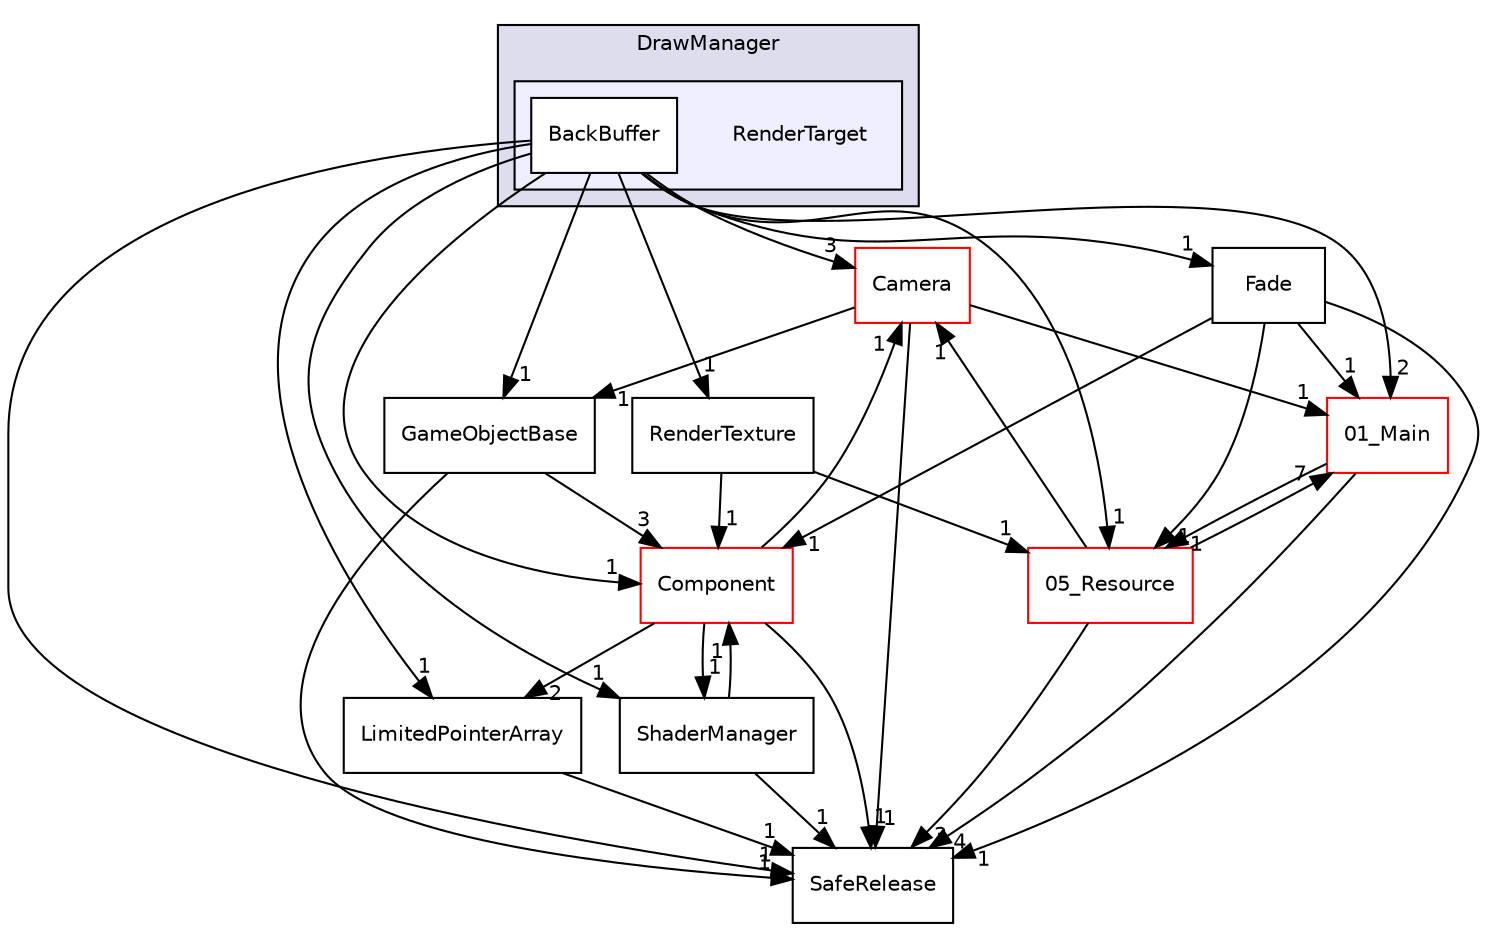 digraph "C:/HAL/PG関係/03_作成プログラム/03_HAL授業/就職作品/Project/source/04_Tool/ComponentManager/DrawManager/RenderTarget" {
  compound=true
  node [ fontsize="10", fontname="Helvetica"];
  edge [ labelfontsize="10", labelfontname="Helvetica"];
  subgraph clusterdir_8e678a1fe8c743c8351c848d99f2168d {
    graph [ bgcolor="#ddddee", pencolor="black", label="DrawManager" fontname="Helvetica", fontsize="10", URL="dir_8e678a1fe8c743c8351c848d99f2168d.html"]
  subgraph clusterdir_8f1cdd4b3f1d2023b82ed32763610c8a {
    graph [ bgcolor="#eeeeff", pencolor="black", label="" URL="dir_8f1cdd4b3f1d2023b82ed32763610c8a.html"];
    dir_8f1cdd4b3f1d2023b82ed32763610c8a [shape=plaintext label="RenderTarget"];
    dir_e002b5228629b06a713e628331a21008 [shape=box label="BackBuffer" color="black" fillcolor="white" style="filled" URL="dir_e002b5228629b06a713e628331a21008.html"];
  }
  }
  dir_ad554173507a3b7232f716ccd8a5e193 [shape=box label="Camera" fillcolor="white" style="filled" color="red" URL="dir_ad554173507a3b7232f716ccd8a5e193.html"];
  dir_0bdd085e94670486122436b1728d6cb5 [shape=box label="SafeRelease" URL="dir_0bdd085e94670486122436b1728d6cb5.html"];
  dir_5bd2ec70fcc9e1658554bd6ee53be39a [shape=box label="LimitedPointerArray" URL="dir_5bd2ec70fcc9e1658554bd6ee53be39a.html"];
  dir_6e58c436369e4a795ef16d3c489c4702 [shape=box label="05_Resource" fillcolor="white" style="filled" color="red" URL="dir_6e58c436369e4a795ef16d3c489c4702.html"];
  dir_b2ee2f4b37d8460d9f5246ffd8c74e11 [shape=box label="01_Main" fillcolor="white" style="filled" color="red" URL="dir_b2ee2f4b37d8460d9f5246ffd8c74e11.html"];
  dir_6aa5dbea7db10bb20bd62536cc707821 [shape=box label="RenderTexture" URL="dir_6aa5dbea7db10bb20bd62536cc707821.html"];
  dir_f1ac416c3fbbb25a8d686271ee61beaf [shape=box label="Fade" URL="dir_f1ac416c3fbbb25a8d686271ee61beaf.html"];
  dir_bf50d02dac483dc23a5db843f4bb2474 [shape=box label="ShaderManager" URL="dir_bf50d02dac483dc23a5db843f4bb2474.html"];
  dir_42ede0e43233c6370d68c50ab36ec2c7 [shape=box label="GameObjectBase" URL="dir_42ede0e43233c6370d68c50ab36ec2c7.html"];
  dir_9bdf09a476fe7fa6e3a0e14af6a4b1af [shape=box label="Component" fillcolor="white" style="filled" color="red" URL="dir_9bdf09a476fe7fa6e3a0e14af6a4b1af.html"];
  dir_ad554173507a3b7232f716ccd8a5e193->dir_0bdd085e94670486122436b1728d6cb5 [headlabel="1", labeldistance=1.5 headhref="dir_000112_000148.html"];
  dir_ad554173507a3b7232f716ccd8a5e193->dir_b2ee2f4b37d8460d9f5246ffd8c74e11 [headlabel="1", labeldistance=1.5 headhref="dir_000112_000001.html"];
  dir_ad554173507a3b7232f716ccd8a5e193->dir_42ede0e43233c6370d68c50ab36ec2c7 [headlabel="1", labeldistance=1.5 headhref="dir_000112_000130.html"];
  dir_5bd2ec70fcc9e1658554bd6ee53be39a->dir_0bdd085e94670486122436b1728d6cb5 [headlabel="1", labeldistance=1.5 headhref="dir_000136_000148.html"];
  dir_6e58c436369e4a795ef16d3c489c4702->dir_ad554173507a3b7232f716ccd8a5e193 [headlabel="1", labeldistance=1.5 headhref="dir_000158_000112.html"];
  dir_6e58c436369e4a795ef16d3c489c4702->dir_0bdd085e94670486122436b1728d6cb5 [headlabel="3", labeldistance=1.5 headhref="dir_000158_000148.html"];
  dir_6e58c436369e4a795ef16d3c489c4702->dir_b2ee2f4b37d8460d9f5246ffd8c74e11 [headlabel="7", labeldistance=1.5 headhref="dir_000158_000001.html"];
  dir_b2ee2f4b37d8460d9f5246ffd8c74e11->dir_0bdd085e94670486122436b1728d6cb5 [headlabel="4", labeldistance=1.5 headhref="dir_000001_000148.html"];
  dir_b2ee2f4b37d8460d9f5246ffd8c74e11->dir_6e58c436369e4a795ef16d3c489c4702 [headlabel="1", labeldistance=1.5 headhref="dir_000001_000158.html"];
  dir_6aa5dbea7db10bb20bd62536cc707821->dir_6e58c436369e4a795ef16d3c489c4702 [headlabel="1", labeldistance=1.5 headhref="dir_000118_000158.html"];
  dir_6aa5dbea7db10bb20bd62536cc707821->dir_9bdf09a476fe7fa6e3a0e14af6a4b1af [headlabel="1", labeldistance=1.5 headhref="dir_000118_000081.html"];
  dir_f1ac416c3fbbb25a8d686271ee61beaf->dir_0bdd085e94670486122436b1728d6cb5 [headlabel="1", labeldistance=1.5 headhref="dir_000115_000148.html"];
  dir_f1ac416c3fbbb25a8d686271ee61beaf->dir_6e58c436369e4a795ef16d3c489c4702 [headlabel="1", labeldistance=1.5 headhref="dir_000115_000158.html"];
  dir_f1ac416c3fbbb25a8d686271ee61beaf->dir_b2ee2f4b37d8460d9f5246ffd8c74e11 [headlabel="1", labeldistance=1.5 headhref="dir_000115_000001.html"];
  dir_f1ac416c3fbbb25a8d686271ee61beaf->dir_9bdf09a476fe7fa6e3a0e14af6a4b1af [headlabel="1", labeldistance=1.5 headhref="dir_000115_000081.html"];
  dir_e002b5228629b06a713e628331a21008->dir_ad554173507a3b7232f716ccd8a5e193 [headlabel="3", labeldistance=1.5 headhref="dir_000117_000112.html"];
  dir_e002b5228629b06a713e628331a21008->dir_0bdd085e94670486122436b1728d6cb5 [headlabel="1", labeldistance=1.5 headhref="dir_000117_000148.html"];
  dir_e002b5228629b06a713e628331a21008->dir_5bd2ec70fcc9e1658554bd6ee53be39a [headlabel="1", labeldistance=1.5 headhref="dir_000117_000136.html"];
  dir_e002b5228629b06a713e628331a21008->dir_6e58c436369e4a795ef16d3c489c4702 [headlabel="1", labeldistance=1.5 headhref="dir_000117_000158.html"];
  dir_e002b5228629b06a713e628331a21008->dir_b2ee2f4b37d8460d9f5246ffd8c74e11 [headlabel="2", labeldistance=1.5 headhref="dir_000117_000001.html"];
  dir_e002b5228629b06a713e628331a21008->dir_6aa5dbea7db10bb20bd62536cc707821 [headlabel="1", labeldistance=1.5 headhref="dir_000117_000118.html"];
  dir_e002b5228629b06a713e628331a21008->dir_f1ac416c3fbbb25a8d686271ee61beaf [headlabel="1", labeldistance=1.5 headhref="dir_000117_000115.html"];
  dir_e002b5228629b06a713e628331a21008->dir_bf50d02dac483dc23a5db843f4bb2474 [headlabel="1", labeldistance=1.5 headhref="dir_000117_000127.html"];
  dir_e002b5228629b06a713e628331a21008->dir_42ede0e43233c6370d68c50ab36ec2c7 [headlabel="1", labeldistance=1.5 headhref="dir_000117_000130.html"];
  dir_e002b5228629b06a713e628331a21008->dir_9bdf09a476fe7fa6e3a0e14af6a4b1af [headlabel="1", labeldistance=1.5 headhref="dir_000117_000081.html"];
  dir_bf50d02dac483dc23a5db843f4bb2474->dir_0bdd085e94670486122436b1728d6cb5 [headlabel="1", labeldistance=1.5 headhref="dir_000127_000148.html"];
  dir_bf50d02dac483dc23a5db843f4bb2474->dir_9bdf09a476fe7fa6e3a0e14af6a4b1af [headlabel="1", labeldistance=1.5 headhref="dir_000127_000081.html"];
  dir_42ede0e43233c6370d68c50ab36ec2c7->dir_0bdd085e94670486122436b1728d6cb5 [headlabel="1", labeldistance=1.5 headhref="dir_000130_000148.html"];
  dir_42ede0e43233c6370d68c50ab36ec2c7->dir_9bdf09a476fe7fa6e3a0e14af6a4b1af [headlabel="3", labeldistance=1.5 headhref="dir_000130_000081.html"];
  dir_9bdf09a476fe7fa6e3a0e14af6a4b1af->dir_ad554173507a3b7232f716ccd8a5e193 [headlabel="1", labeldistance=1.5 headhref="dir_000081_000112.html"];
  dir_9bdf09a476fe7fa6e3a0e14af6a4b1af->dir_0bdd085e94670486122436b1728d6cb5 [headlabel="1", labeldistance=1.5 headhref="dir_000081_000148.html"];
  dir_9bdf09a476fe7fa6e3a0e14af6a4b1af->dir_5bd2ec70fcc9e1658554bd6ee53be39a [headlabel="2", labeldistance=1.5 headhref="dir_000081_000136.html"];
  dir_9bdf09a476fe7fa6e3a0e14af6a4b1af->dir_bf50d02dac483dc23a5db843f4bb2474 [headlabel="1", labeldistance=1.5 headhref="dir_000081_000127.html"];
}
